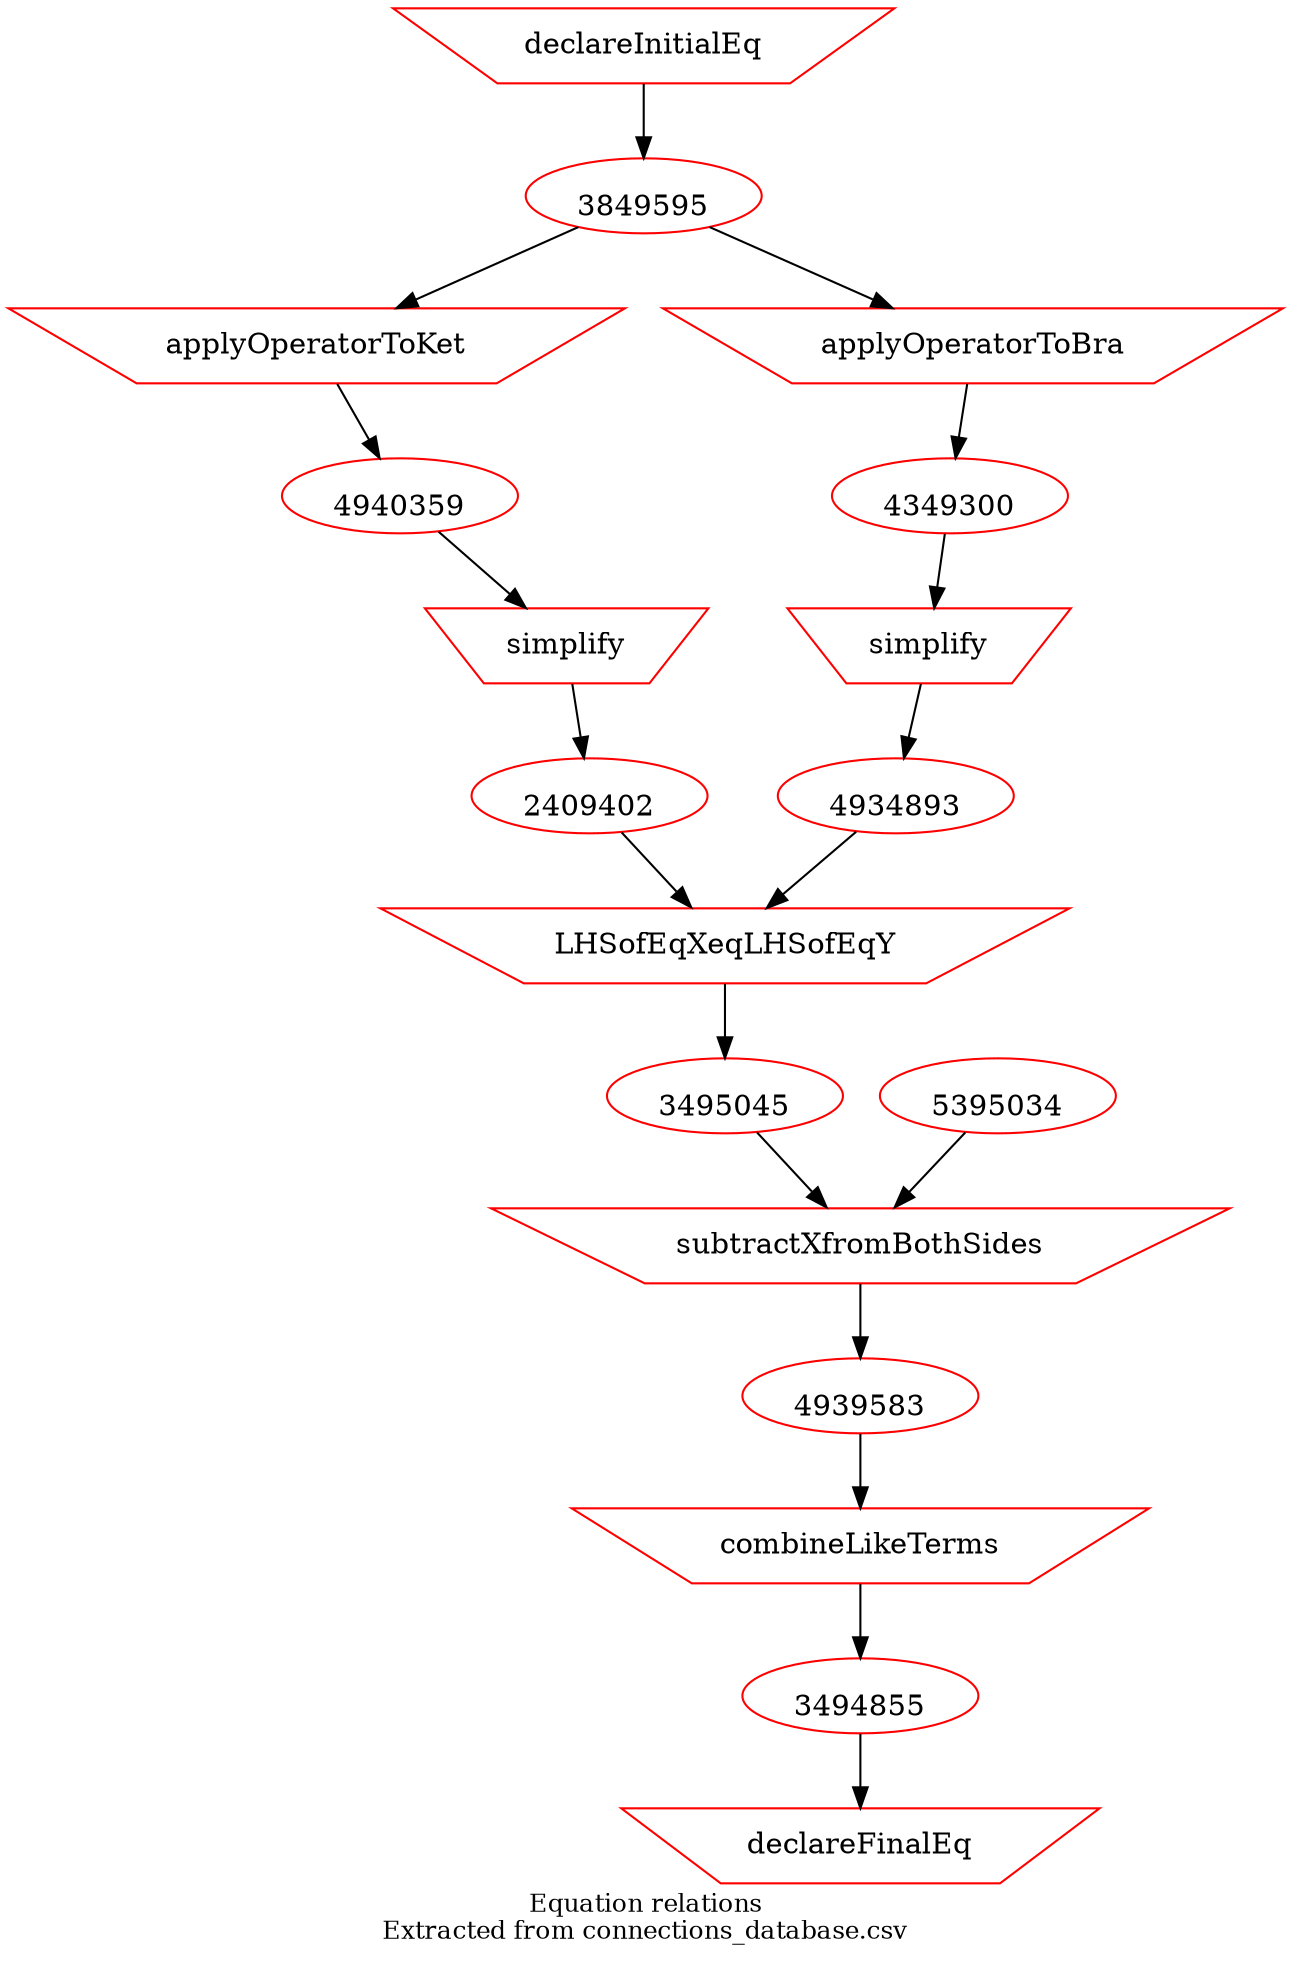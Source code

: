 digraph physicsDerivation {
overlap = false;
label="Equation relations\nExtracted from connections_database.csv";
fontsize=12;
2455366 -> 3849595;
3849595 -> 3848591;
3848591 -> 4940359;
3849595 -> 1301442;
1301442 -> 4349300;
4940359 -> 2304934;
2304934 -> 2409402;
4349300 -> 0049384;
0049384 -> 4934893;
2409402 -> 0987890;
4934893 -> 0987890;
0987890 -> 3495045;
5395034 -> 4838499;
3495045 -> 4838499;
4838499 -> 4939583;
4939583 -> 0988873;
0988873 -> 3494855;
3494855 -> 2384852;
2409402 [shape=ellipse, color=red,image="../../expressions/2394240499.png",labelloc=b,URL="http://output.com"];
3494855 [shape=ellipse, color=red,image="../../expressions/2394935831.png",labelloc=b,URL="http://output.com"];
3495045 [shape=ellipse, color=red,image="../../expressions/1203938249.png",labelloc=b,URL="http://output.com"];
3849595 [shape=ellipse, color=red,image="../../expressions/9596004948.png",labelloc=b,URL="http://output.com"];
4349300 [shape=ellipse, color=red,image="../../expressions/1395858355.png",labelloc=b,URL="http://output.com"];
4934893 [shape=ellipse, color=red,image="../../expressions/3943939590.png",labelloc=b,URL="http://output.com"];
4939583 [shape=ellipse, color=red,image="../../expressions/3924948349.png",labelloc=b,URL="http://output.com"];
4940359 [shape=ellipse, color=red,image="../../expressions/1010393944.png",labelloc=b,URL="http://output.com"];
0049384 [shape=invtrapezium, color=red,label="simplify"];
0987890 [shape=invtrapezium, color=red,label="LHSofEqXeqLHSofEqY"];
0988873 [shape=invtrapezium, color=red,label="combineLikeTerms"];
1301442 [shape=invtrapezium, color=red,label="applyOperatorToBra"];
2304934 [shape=invtrapezium, color=red,label="simplify"];
2384852 [shape=invtrapezium, color=red,label="declareFinalEq"];
2455366 [shape=invtrapezium, color=red,label="declareInitialEq"];
3848591 [shape=invtrapezium, color=red,label="applyOperatorToKet"];
4838499 [shape=invtrapezium, color=red,label="subtractXfromBothSides"];
5395034 [shape=ellipse, color=red,image="../../feeds/5395034.png",labelloc=b,URL="http://feed.com"];
}
